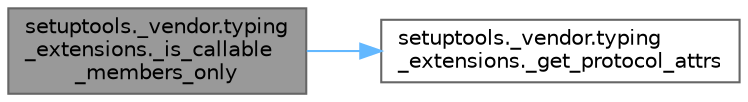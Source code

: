 digraph "setuptools._vendor.typing_extensions._is_callable_members_only"
{
 // LATEX_PDF_SIZE
  bgcolor="transparent";
  edge [fontname=Helvetica,fontsize=10,labelfontname=Helvetica,labelfontsize=10];
  node [fontname=Helvetica,fontsize=10,shape=box,height=0.2,width=0.4];
  rankdir="LR";
  Node1 [id="Node000001",label="setuptools._vendor.typing\l_extensions._is_callable\l_members_only",height=0.2,width=0.4,color="gray40", fillcolor="grey60", style="filled", fontcolor="black",tooltip=" "];
  Node1 -> Node2 [id="edge1_Node000001_Node000002",color="steelblue1",style="solid",tooltip=" "];
  Node2 [id="Node000002",label="setuptools._vendor.typing\l_extensions._get_protocol_attrs",height=0.2,width=0.4,color="grey40", fillcolor="white", style="filled",URL="$namespacesetuptools_1_1__vendor_1_1typing__extensions.html#a319d5b2a4c34c2165d18fc22d2342b82",tooltip=" "];
}

